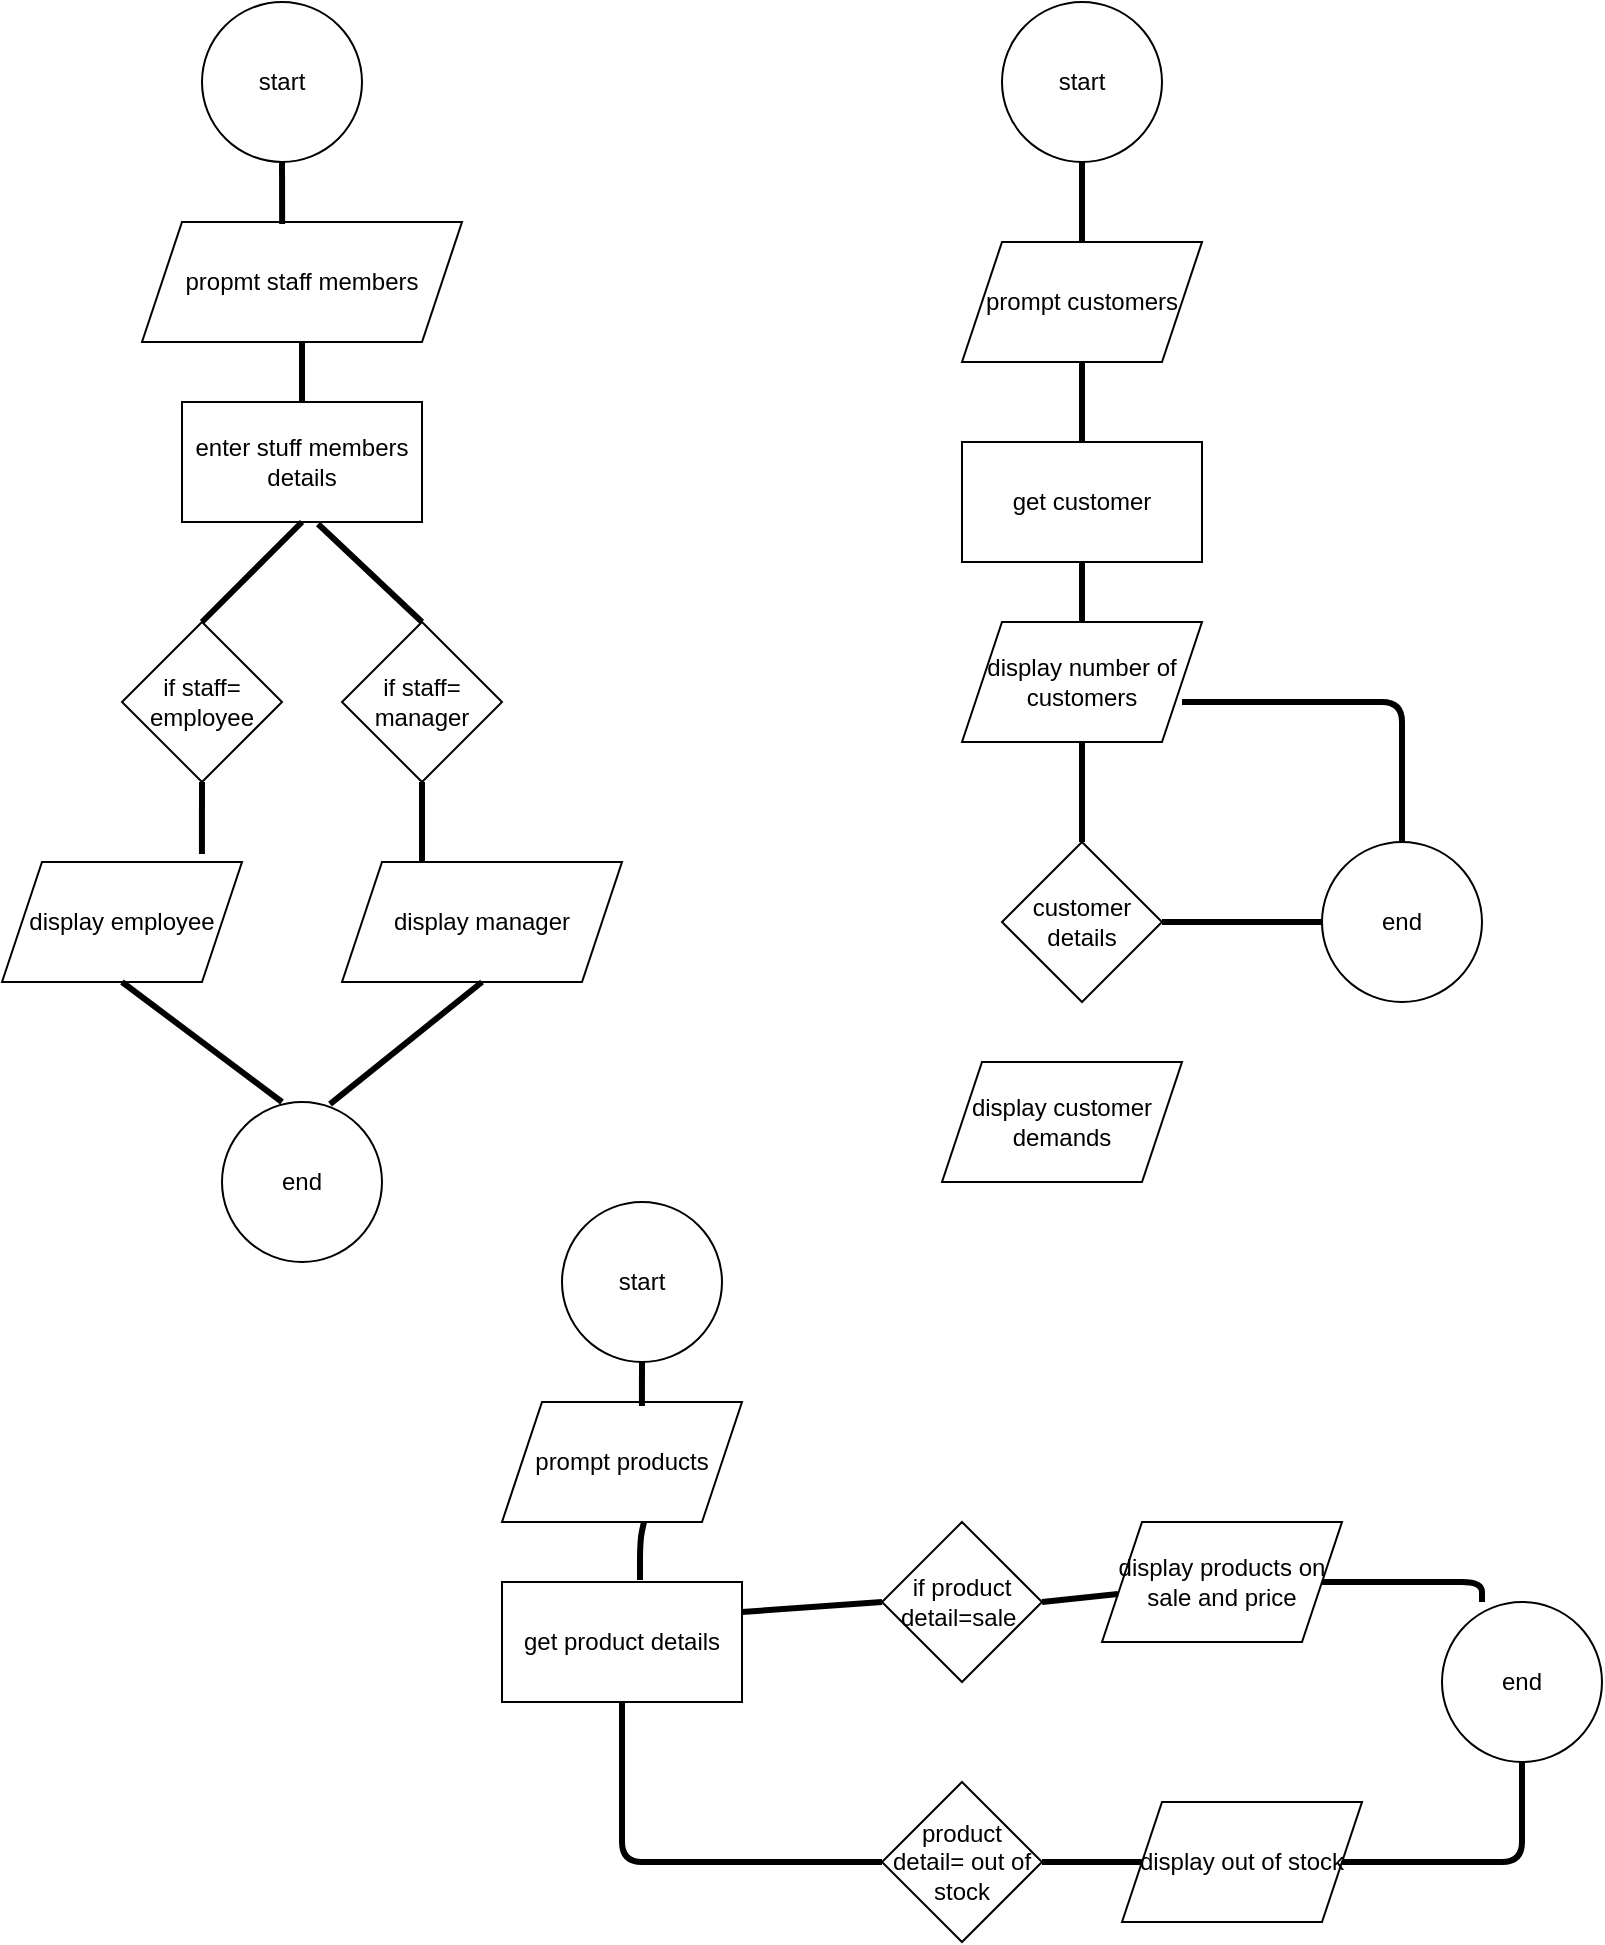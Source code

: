 <mxfile version="14.7.1" type="github">
  <diagram id="nQBCdUfzzr0dOjEJ4Kf0" name="Page-1">
    <mxGraphModel dx="868" dy="425" grid="1" gridSize="10" guides="1" tooltips="1" connect="1" arrows="1" fold="1" page="1" pageScale="1" pageWidth="850" pageHeight="1100" math="0" shadow="0">
      <root>
        <mxCell id="0" />
        <mxCell id="1" parent="0" />
        <mxCell id="aJ4BXJQXvJROhxQxueR8-1" value="start" style="ellipse;whiteSpace=wrap;html=1;aspect=fixed;" vertex="1" parent="1">
          <mxGeometry x="120" y="10" width="80" height="80" as="geometry" />
        </mxCell>
        <mxCell id="aJ4BXJQXvJROhxQxueR8-3" value="propmt staff members" style="shape=parallelogram;perimeter=parallelogramPerimeter;whiteSpace=wrap;html=1;fixedSize=1;" vertex="1" parent="1">
          <mxGeometry x="90" y="120" width="160" height="60" as="geometry" />
        </mxCell>
        <mxCell id="aJ4BXJQXvJROhxQxueR8-4" value="enter stuff members details" style="rounded=0;whiteSpace=wrap;html=1;" vertex="1" parent="1">
          <mxGeometry x="110" y="210" width="120" height="60" as="geometry" />
        </mxCell>
        <mxCell id="aJ4BXJQXvJROhxQxueR8-5" value="if staff= employee" style="rhombus;whiteSpace=wrap;html=1;" vertex="1" parent="1">
          <mxGeometry x="80" y="320" width="80" height="80" as="geometry" />
        </mxCell>
        <mxCell id="aJ4BXJQXvJROhxQxueR8-6" value="if staff= manager" style="rhombus;whiteSpace=wrap;html=1;" vertex="1" parent="1">
          <mxGeometry x="190" y="320" width="80" height="80" as="geometry" />
        </mxCell>
        <mxCell id="aJ4BXJQXvJROhxQxueR8-7" value="display employee" style="shape=parallelogram;perimeter=parallelogramPerimeter;whiteSpace=wrap;html=1;fixedSize=1;" vertex="1" parent="1">
          <mxGeometry x="20" y="440" width="120" height="60" as="geometry" />
        </mxCell>
        <mxCell id="aJ4BXJQXvJROhxQxueR8-8" value="display manager" style="shape=parallelogram;perimeter=parallelogramPerimeter;whiteSpace=wrap;html=1;fixedSize=1;" vertex="1" parent="1">
          <mxGeometry x="190" y="440" width="140" height="60" as="geometry" />
        </mxCell>
        <mxCell id="aJ4BXJQXvJROhxQxueR8-10" value="end" style="ellipse;whiteSpace=wrap;html=1;aspect=fixed;" vertex="1" parent="1">
          <mxGeometry x="130" y="560" width="80" height="80" as="geometry" />
        </mxCell>
        <mxCell id="aJ4BXJQXvJROhxQxueR8-13" value="" style="endArrow=none;html=1;strokeWidth=3;entryX=0.5;entryY=1;entryDx=0;entryDy=0;exitX=0.833;exitY=-0.067;exitDx=0;exitDy=0;exitPerimeter=0;" edge="1" parent="1" source="aJ4BXJQXvJROhxQxueR8-7" target="aJ4BXJQXvJROhxQxueR8-5">
          <mxGeometry width="50" height="50" relative="1" as="geometry">
            <mxPoint x="120" y="430" as="sourcePoint" />
            <mxPoint x="140" y="390" as="targetPoint" />
          </mxGeometry>
        </mxCell>
        <mxCell id="aJ4BXJQXvJROhxQxueR8-14" value="" style="endArrow=none;html=1;strokeWidth=3;entryX=0.5;entryY=1;entryDx=0;entryDy=0;" edge="1" parent="1" target="aJ4BXJQXvJROhxQxueR8-6">
          <mxGeometry width="50" height="50" relative="1" as="geometry">
            <mxPoint x="230" y="440" as="sourcePoint" />
            <mxPoint x="285" y="390" as="targetPoint" />
          </mxGeometry>
        </mxCell>
        <mxCell id="aJ4BXJQXvJROhxQxueR8-15" value="" style="endArrow=none;html=1;strokeWidth=3;" edge="1" parent="1">
          <mxGeometry width="50" height="50" relative="1" as="geometry">
            <mxPoint x="120" y="320" as="sourcePoint" />
            <mxPoint x="170" y="270" as="targetPoint" />
          </mxGeometry>
        </mxCell>
        <mxCell id="aJ4BXJQXvJROhxQxueR8-16" value="" style="endArrow=none;html=1;strokeWidth=3;entryX=0.567;entryY=1.017;entryDx=0;entryDy=0;entryPerimeter=0;exitX=0.5;exitY=0;exitDx=0;exitDy=0;" edge="1" parent="1" source="aJ4BXJQXvJROhxQxueR8-6" target="aJ4BXJQXvJROhxQxueR8-4">
          <mxGeometry width="50" height="50" relative="1" as="geometry">
            <mxPoint x="220" y="320" as="sourcePoint" />
            <mxPoint x="270" y="270" as="targetPoint" />
          </mxGeometry>
        </mxCell>
        <mxCell id="aJ4BXJQXvJROhxQxueR8-17" value="" style="endArrow=none;html=1;strokeWidth=3;exitX=0.675;exitY=0.013;exitDx=0;exitDy=0;exitPerimeter=0;" edge="1" parent="1" source="aJ4BXJQXvJROhxQxueR8-10">
          <mxGeometry width="50" height="50" relative="1" as="geometry">
            <mxPoint x="189" y="559" as="sourcePoint" />
            <mxPoint x="260" y="500" as="targetPoint" />
          </mxGeometry>
        </mxCell>
        <mxCell id="aJ4BXJQXvJROhxQxueR8-18" value="" style="endArrow=none;html=1;strokeWidth=3;entryX=0.5;entryY=1;entryDx=0;entryDy=0;exitX=0.375;exitY=0;exitDx=0;exitDy=0;exitPerimeter=0;" edge="1" parent="1" source="aJ4BXJQXvJROhxQxueR8-10" target="aJ4BXJQXvJROhxQxueR8-7">
          <mxGeometry width="50" height="50" relative="1" as="geometry">
            <mxPoint x="160" y="550" as="sourcePoint" />
            <mxPoint x="130" y="500" as="targetPoint" />
            <Array as="points" />
          </mxGeometry>
        </mxCell>
        <mxCell id="aJ4BXJQXvJROhxQxueR8-19" value="" style="endArrow=none;html=1;strokeWidth=3;entryX=0.5;entryY=1;entryDx=0;entryDy=0;" edge="1" parent="1" target="aJ4BXJQXvJROhxQxueR8-3">
          <mxGeometry width="50" height="50" relative="1" as="geometry">
            <mxPoint x="170" y="210" as="sourcePoint" />
            <mxPoint x="160" y="190" as="targetPoint" />
            <Array as="points" />
          </mxGeometry>
        </mxCell>
        <mxCell id="aJ4BXJQXvJROhxQxueR8-21" value="" style="endArrow=none;html=1;strokeWidth=3;entryX=0.5;entryY=1;entryDx=0;entryDy=0;exitX=0.438;exitY=0.017;exitDx=0;exitDy=0;exitPerimeter=0;" edge="1" parent="1" source="aJ4BXJQXvJROhxQxueR8-3" target="aJ4BXJQXvJROhxQxueR8-1">
          <mxGeometry width="50" height="50" relative="1" as="geometry">
            <mxPoint x="160" y="110" as="sourcePoint" />
            <mxPoint x="220" y="70" as="targetPoint" />
          </mxGeometry>
        </mxCell>
        <mxCell id="aJ4BXJQXvJROhxQxueR8-22" value="start" style="ellipse;whiteSpace=wrap;html=1;aspect=fixed;" vertex="1" parent="1">
          <mxGeometry x="520" y="10" width="80" height="80" as="geometry" />
        </mxCell>
        <mxCell id="aJ4BXJQXvJROhxQxueR8-23" value="prompt customers" style="shape=parallelogram;perimeter=parallelogramPerimeter;whiteSpace=wrap;html=1;fixedSize=1;" vertex="1" parent="1">
          <mxGeometry x="500" y="130" width="120" height="60" as="geometry" />
        </mxCell>
        <mxCell id="aJ4BXJQXvJROhxQxueR8-24" value="get customer" style="rounded=0;whiteSpace=wrap;html=1;" vertex="1" parent="1">
          <mxGeometry x="500" y="230" width="120" height="60" as="geometry" />
        </mxCell>
        <mxCell id="aJ4BXJQXvJROhxQxueR8-25" value="display number of customers" style="shape=parallelogram;perimeter=parallelogramPerimeter;whiteSpace=wrap;html=1;fixedSize=1;" vertex="1" parent="1">
          <mxGeometry x="500" y="320" width="120" height="60" as="geometry" />
        </mxCell>
        <mxCell id="aJ4BXJQXvJROhxQxueR8-26" value="customer details" style="rhombus;whiteSpace=wrap;html=1;" vertex="1" parent="1">
          <mxGeometry x="520" y="430" width="80" height="80" as="geometry" />
        </mxCell>
        <mxCell id="aJ4BXJQXvJROhxQxueR8-27" value="display customer demands" style="shape=parallelogram;perimeter=parallelogramPerimeter;whiteSpace=wrap;html=1;fixedSize=1;" vertex="1" parent="1">
          <mxGeometry x="490" y="540" width="120" height="60" as="geometry" />
        </mxCell>
        <mxCell id="aJ4BXJQXvJROhxQxueR8-28" value="end" style="ellipse;whiteSpace=wrap;html=1;aspect=fixed;" vertex="1" parent="1">
          <mxGeometry x="680" y="430" width="80" height="80" as="geometry" />
        </mxCell>
        <mxCell id="aJ4BXJQXvJROhxQxueR8-30" value="" style="endArrow=none;html=1;strokeWidth=3;entryX=0.5;entryY=1;entryDx=0;entryDy=0;exitX=0.5;exitY=0;exitDx=0;exitDy=0;" edge="1" parent="1" source="aJ4BXJQXvJROhxQxueR8-23" target="aJ4BXJQXvJROhxQxueR8-22">
          <mxGeometry width="50" height="50" relative="1" as="geometry">
            <mxPoint x="560" y="120" as="sourcePoint" />
            <mxPoint x="575" y="90" as="targetPoint" />
          </mxGeometry>
        </mxCell>
        <mxCell id="aJ4BXJQXvJROhxQxueR8-31" value="" style="endArrow=none;html=1;strokeWidth=3;exitX=0.5;exitY=0;exitDx=0;exitDy=0;" edge="1" parent="1" source="aJ4BXJQXvJROhxQxueR8-24">
          <mxGeometry width="50" height="50" relative="1" as="geometry">
            <mxPoint x="510" y="240" as="sourcePoint" />
            <mxPoint x="560" y="190" as="targetPoint" />
            <Array as="points" />
          </mxGeometry>
        </mxCell>
        <mxCell id="aJ4BXJQXvJROhxQxueR8-32" value="" style="endArrow=none;html=1;strokeWidth=3;exitX=0.5;exitY=0;exitDx=0;exitDy=0;" edge="1" parent="1" source="aJ4BXJQXvJROhxQxueR8-25">
          <mxGeometry width="50" height="50" relative="1" as="geometry">
            <mxPoint x="510" y="340" as="sourcePoint" />
            <mxPoint x="560" y="290" as="targetPoint" />
          </mxGeometry>
        </mxCell>
        <mxCell id="aJ4BXJQXvJROhxQxueR8-33" value="" style="endArrow=none;html=1;strokeWidth=3;exitX=0.5;exitY=0;exitDx=0;exitDy=0;" edge="1" parent="1" source="aJ4BXJQXvJROhxQxueR8-28">
          <mxGeometry width="50" height="50" relative="1" as="geometry">
            <mxPoint x="720" y="410" as="sourcePoint" />
            <mxPoint x="610" y="360" as="targetPoint" />
            <Array as="points">
              <mxPoint x="720" y="360" />
            </Array>
          </mxGeometry>
        </mxCell>
        <mxCell id="aJ4BXJQXvJROhxQxueR8-34" value="" style="endArrow=none;html=1;strokeWidth=3;entryX=0;entryY=0.5;entryDx=0;entryDy=0;exitX=1;exitY=0.5;exitDx=0;exitDy=0;" edge="1" parent="1" source="aJ4BXJQXvJROhxQxueR8-26" target="aJ4BXJQXvJROhxQxueR8-28">
          <mxGeometry width="50" height="50" relative="1" as="geometry">
            <mxPoint x="590" y="475" as="sourcePoint" />
            <mxPoint x="640" y="425" as="targetPoint" />
            <Array as="points" />
          </mxGeometry>
        </mxCell>
        <mxCell id="aJ4BXJQXvJROhxQxueR8-35" value="" style="endArrow=none;html=1;strokeWidth=3;entryX=0.5;entryY=1;entryDx=0;entryDy=0;" edge="1" parent="1" source="aJ4BXJQXvJROhxQxueR8-26" target="aJ4BXJQXvJROhxQxueR8-25">
          <mxGeometry width="50" height="50" relative="1" as="geometry">
            <mxPoint x="540" y="430" as="sourcePoint" />
            <mxPoint x="570" y="383" as="targetPoint" />
            <Array as="points" />
          </mxGeometry>
        </mxCell>
        <mxCell id="aJ4BXJQXvJROhxQxueR8-36" value="start" style="ellipse;whiteSpace=wrap;html=1;aspect=fixed;" vertex="1" parent="1">
          <mxGeometry x="300" y="610" width="80" height="80" as="geometry" />
        </mxCell>
        <mxCell id="aJ4BXJQXvJROhxQxueR8-37" value="prompt products" style="shape=parallelogram;perimeter=parallelogramPerimeter;whiteSpace=wrap;html=1;fixedSize=1;" vertex="1" parent="1">
          <mxGeometry x="270" y="710" width="120" height="60" as="geometry" />
        </mxCell>
        <mxCell id="aJ4BXJQXvJROhxQxueR8-38" value="get product details" style="rounded=0;whiteSpace=wrap;html=1;" vertex="1" parent="1">
          <mxGeometry x="270" y="800" width="120" height="60" as="geometry" />
        </mxCell>
        <mxCell id="aJ4BXJQXvJROhxQxueR8-39" value="if product detail=sale&amp;nbsp;" style="rhombus;whiteSpace=wrap;html=1;" vertex="1" parent="1">
          <mxGeometry x="460" y="770" width="80" height="80" as="geometry" />
        </mxCell>
        <mxCell id="aJ4BXJQXvJROhxQxueR8-40" value="product detail= out of stock" style="rhombus;whiteSpace=wrap;html=1;" vertex="1" parent="1">
          <mxGeometry x="460" y="900" width="80" height="80" as="geometry" />
        </mxCell>
        <mxCell id="aJ4BXJQXvJROhxQxueR8-41" value="display products on sale and price" style="shape=parallelogram;perimeter=parallelogramPerimeter;whiteSpace=wrap;html=1;fixedSize=1;" vertex="1" parent="1">
          <mxGeometry x="570" y="770" width="120" height="60" as="geometry" />
        </mxCell>
        <mxCell id="aJ4BXJQXvJROhxQxueR8-42" value="display out of stock" style="shape=parallelogram;perimeter=parallelogramPerimeter;whiteSpace=wrap;html=1;fixedSize=1;" vertex="1" parent="1">
          <mxGeometry x="580" y="910" width="120" height="60" as="geometry" />
        </mxCell>
        <mxCell id="aJ4BXJQXvJROhxQxueR8-43" value="end" style="ellipse;whiteSpace=wrap;html=1;aspect=fixed;" vertex="1" parent="1">
          <mxGeometry x="740" y="810" width="80" height="80" as="geometry" />
        </mxCell>
        <mxCell id="aJ4BXJQXvJROhxQxueR8-45" value="" style="endArrow=none;html=1;strokeWidth=3;exitX=0.583;exitY=0.033;exitDx=0;exitDy=0;exitPerimeter=0;" edge="1" parent="1" source="aJ4BXJQXvJROhxQxueR8-37">
          <mxGeometry width="50" height="50" relative="1" as="geometry">
            <mxPoint x="340" y="705" as="sourcePoint" />
            <mxPoint x="340" y="690" as="targetPoint" />
          </mxGeometry>
        </mxCell>
        <mxCell id="aJ4BXJQXvJROhxQxueR8-46" value="" style="endArrow=none;html=1;strokeWidth=3;exitX=1;exitY=0.25;exitDx=0;exitDy=0;" edge="1" parent="1" source="aJ4BXJQXvJROhxQxueR8-38">
          <mxGeometry width="50" height="50" relative="1" as="geometry">
            <mxPoint x="400" y="825" as="sourcePoint" />
            <mxPoint x="460" y="810" as="targetPoint" />
          </mxGeometry>
        </mxCell>
        <mxCell id="aJ4BXJQXvJROhxQxueR8-47" value="" style="endArrow=none;html=1;strokeWidth=3;" edge="1" parent="1">
          <mxGeometry width="50" height="50" relative="1" as="geometry">
            <mxPoint x="339" y="799" as="sourcePoint" />
            <mxPoint x="341" y="770" as="targetPoint" />
            <Array as="points">
              <mxPoint x="339" y="779" />
            </Array>
          </mxGeometry>
        </mxCell>
        <mxCell id="aJ4BXJQXvJROhxQxueR8-48" value="" style="endArrow=none;html=1;strokeWidth=3;entryX=0;entryY=0.5;entryDx=0;entryDy=0;exitX=0.5;exitY=1;exitDx=0;exitDy=0;" edge="1" parent="1" source="aJ4BXJQXvJROhxQxueR8-38" target="aJ4BXJQXvJROhxQxueR8-40">
          <mxGeometry width="50" height="50" relative="1" as="geometry">
            <mxPoint x="380" y="965" as="sourcePoint" />
            <mxPoint x="430" y="915" as="targetPoint" />
            <Array as="points">
              <mxPoint x="330" y="940" />
            </Array>
          </mxGeometry>
        </mxCell>
        <mxCell id="aJ4BXJQXvJROhxQxueR8-49" value="" style="endArrow=none;html=1;strokeWidth=3;" edge="1" parent="1" target="aJ4BXJQXvJROhxQxueR8-42">
          <mxGeometry width="50" height="50" relative="1" as="geometry">
            <mxPoint x="540" y="940" as="sourcePoint" />
            <mxPoint x="590" y="890" as="targetPoint" />
          </mxGeometry>
        </mxCell>
        <mxCell id="aJ4BXJQXvJROhxQxueR8-50" value="" style="endArrow=none;html=1;strokeWidth=3;" edge="1" parent="1">
          <mxGeometry width="50" height="50" relative="1" as="geometry">
            <mxPoint x="540" y="810" as="sourcePoint" />
            <mxPoint x="578" y="806" as="targetPoint" />
          </mxGeometry>
        </mxCell>
        <mxCell id="aJ4BXJQXvJROhxQxueR8-51" value="" style="endArrow=none;html=1;strokeWidth=3;entryX=0.5;entryY=1;entryDx=0;entryDy=0;" edge="1" parent="1" source="aJ4BXJQXvJROhxQxueR8-42" target="aJ4BXJQXvJROhxQxueR8-43">
          <mxGeometry width="50" height="50" relative="1" as="geometry">
            <mxPoint x="710" y="950" as="sourcePoint" />
            <mxPoint x="770" y="900" as="targetPoint" />
            <Array as="points">
              <mxPoint x="780" y="940" />
            </Array>
          </mxGeometry>
        </mxCell>
        <mxCell id="aJ4BXJQXvJROhxQxueR8-52" value="" style="endArrow=none;html=1;strokeWidth=3;entryX=0.25;entryY=0;entryDx=0;entryDy=0;entryPerimeter=0;" edge="1" parent="1" target="aJ4BXJQXvJROhxQxueR8-43">
          <mxGeometry width="50" height="50" relative="1" as="geometry">
            <mxPoint x="680" y="800" as="sourcePoint" />
            <mxPoint x="730" y="750" as="targetPoint" />
            <Array as="points">
              <mxPoint x="760" y="800" />
            </Array>
          </mxGeometry>
        </mxCell>
      </root>
    </mxGraphModel>
  </diagram>
</mxfile>
